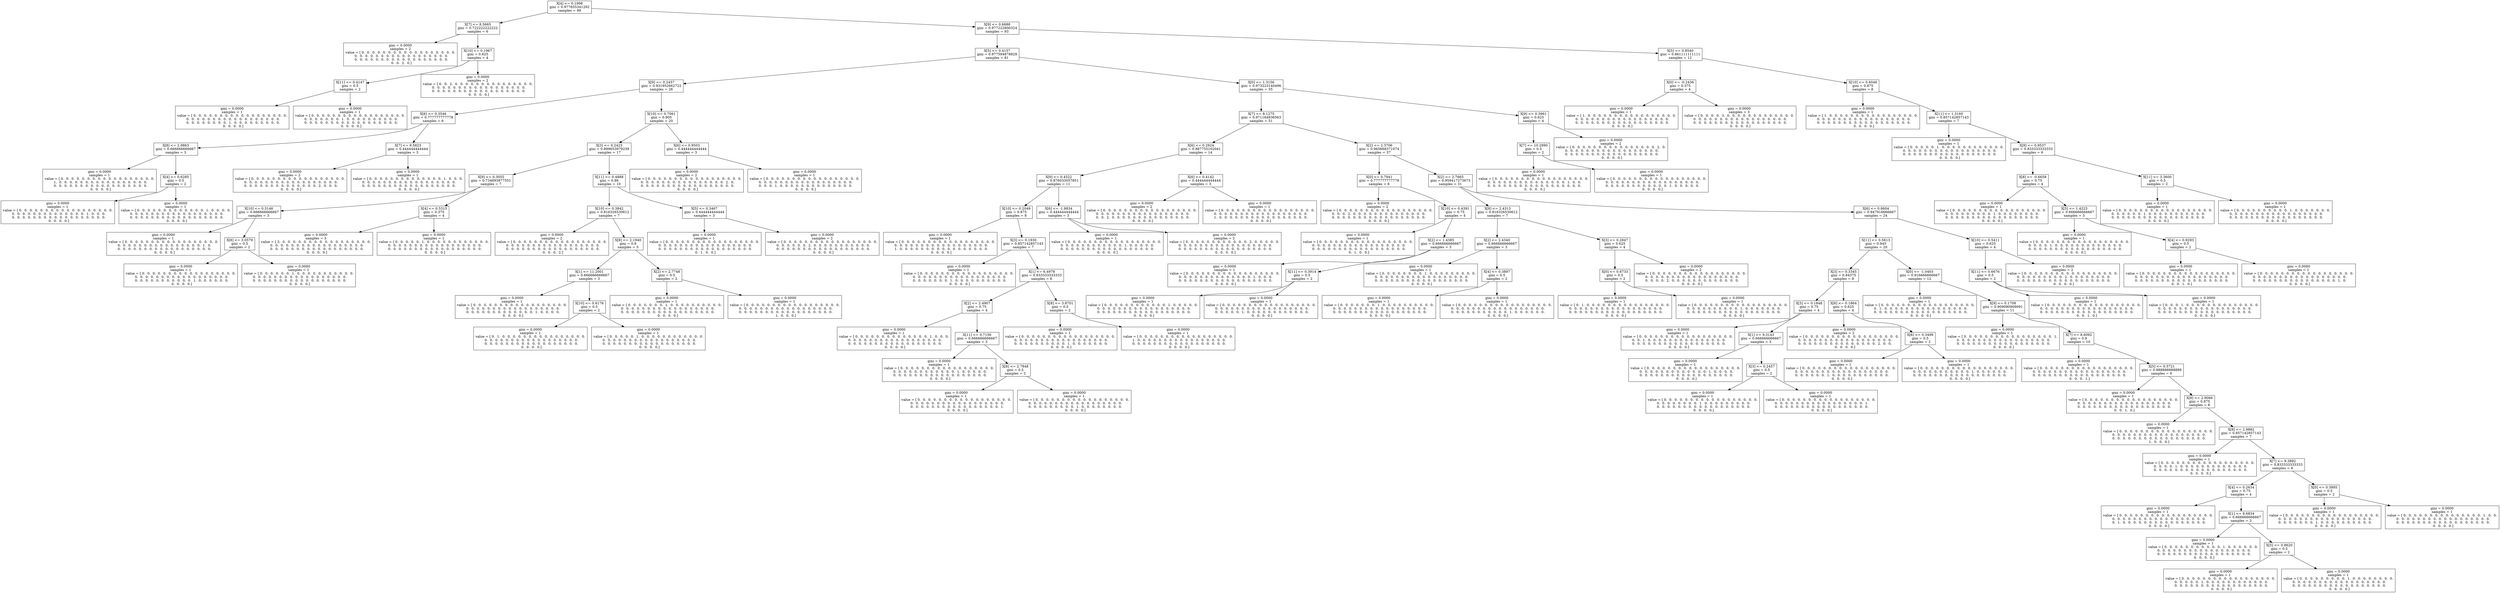 digraph Tree {
0 [label="X[4] <= 0.1998\ngini = 0.977655341292\nsamples = 99", shape="box"] ;
1 [label="X[7] <= 8.5665\ngini = 0.722222222222\nsamples = 6", shape="box"] ;
0 -> 1 ;
2 [label="gini = 0.0000\nsamples = 2\nvalue = [ 0.  0.  0.  0.  0.  0.  0.  0.  0.  0.  0.  0.  0.  0.  0.  0.  0.  0.
  0.  0.  0.  0.  0.  0.  0.  0.  0.  0.  0.  0.  0.  0.  0.  0.  0.  0.
  0.  0.  0.  0.  0.  0.  0.  0.  0.  0.  0.  0.  0.  0.  0.  0.  0.  0.
  0.  0.  2.  0.]", shape="box"] ;
1 -> 2 ;
3 [label="X[10] <= 0.1967\ngini = 0.625\nsamples = 4", shape="box"] ;
1 -> 3 ;
4 [label="X[11] <= 0.4147\ngini = 0.5\nsamples = 2", shape="box"] ;
3 -> 4 ;
5 [label="gini = 0.0000\nsamples = 1\nvalue = [ 0.  0.  0.  0.  0.  0.  0.  0.  0.  0.  0.  0.  0.  0.  0.  0.  0.  0.
  0.  0.  0.  0.  0.  0.  0.  0.  0.  0.  0.  0.  0.  0.  0.  0.  0.  0.
  0.  0.  0.  0.  0.  0.  0.  0.  1.  0.  0.  0.  0.  0.  0.  0.  0.  0.
  0.  0.  0.  0.]", shape="box"] ;
4 -> 5 ;
6 [label="gini = 0.0000\nsamples = 1\nvalue = [ 0.  0.  0.  0.  0.  0.  0.  0.  0.  0.  0.  0.  0.  0.  0.  0.  0.  0.
  0.  0.  0.  0.  0.  0.  0.  1.  0.  0.  0.  0.  0.  0.  0.  0.  0.  0.
  0.  0.  0.  0.  0.  0.  0.  0.  0.  0.  0.  0.  0.  0.  0.  0.  0.  0.
  0.  0.  0.  0.]", shape="box"] ;
4 -> 6 ;
7 [label="gini = 0.0000\nsamples = 2\nvalue = [ 0.  0.  2.  0.  0.  0.  0.  0.  0.  0.  0.  0.  0.  0.  0.  0.  0.  0.
  0.  0.  0.  0.  0.  0.  0.  0.  0.  0.  0.  0.  0.  0.  0.  0.  0.  0.
  0.  0.  0.  0.  0.  0.  0.  0.  0.  0.  0.  0.  0.  0.  0.  0.  0.  0.
  0.  0.  0.  0.]", shape="box"] ;
3 -> 7 ;
8 [label="X[9] <= 0.6688\ngini = 0.977222800324\nsamples = 93", shape="box"] ;
0 -> 8 ;
9 [label="X[5] <= 0.4157\ngini = 0.977594878829\nsamples = 81", shape="box"] ;
8 -> 9 ;
10 [label="X[9] <= 0.2457\ngini = 0.931952662722\nsamples = 26", shape="box"] ;
9 -> 10 ;
11 [label="X[6] <= 0.3546\ngini = 0.777777777778\nsamples = 6", shape="box"] ;
10 -> 11 ;
12 [label="X[8] <= 2.9863\ngini = 0.666666666667\nsamples = 3", shape="box"] ;
11 -> 12 ;
13 [label="gini = 0.0000\nsamples = 1\nvalue = [ 0.  0.  0.  0.  0.  0.  0.  0.  0.  0.  0.  0.  0.  0.  0.  0.  0.  0.
  1.  0.  0.  0.  0.  0.  0.  0.  0.  0.  0.  0.  0.  0.  0.  0.  0.  0.
  0.  0.  0.  0.  0.  0.  0.  0.  0.  0.  0.  0.  0.  0.  0.  0.  0.  0.
  0.  0.  0.  0.]", shape="box"] ;
12 -> 13 ;
14 [label="X[4] <= 0.6285\ngini = 0.5\nsamples = 2", shape="box"] ;
12 -> 14 ;
15 [label="gini = 0.0000\nsamples = 1\nvalue = [ 0.  0.  0.  0.  0.  0.  0.  0.  0.  0.  0.  0.  0.  0.  0.  0.  0.  0.
  0.  0.  0.  0.  0.  0.  0.  0.  0.  0.  0.  0.  0.  0.  1.  0.  0.  0.
  0.  0.  0.  0.  0.  0.  0.  0.  0.  0.  0.  0.  0.  0.  0.  0.  0.  0.
  0.  0.  0.  0.]", shape="box"] ;
14 -> 15 ;
16 [label="gini = 0.0000\nsamples = 1\nvalue = [ 0.  0.  0.  0.  0.  0.  0.  0.  0.  0.  0.  0.  0.  1.  0.  0.  0.  0.
  0.  0.  0.  0.  0.  0.  0.  0.  0.  0.  0.  0.  0.  0.  0.  0.  0.  0.
  0.  0.  0.  0.  0.  0.  0.  0.  0.  0.  0.  0.  0.  0.  0.  0.  0.  0.
  0.  0.  0.  0.]", shape="box"] ;
14 -> 16 ;
17 [label="X[7] <= 9.5823\ngini = 0.444444444444\nsamples = 3", shape="box"] ;
11 -> 17 ;
18 [label="gini = 0.0000\nsamples = 2\nvalue = [ 0.  0.  0.  0.  0.  0.  0.  0.  0.  0.  0.  0.  0.  0.  0.  0.  0.  0.
  0.  0.  0.  0.  0.  0.  0.  0.  0.  0.  0.  0.  0.  0.  0.  0.  0.  0.
  0.  0.  0.  0.  0.  0.  0.  0.  0.  0.  0.  0.  0.  0.  2.  0.  0.  0.
  0.  0.  0.  0.]", shape="box"] ;
17 -> 18 ;
19 [label="gini = 0.0000\nsamples = 1\nvalue = [ 0.  0.  0.  0.  0.  0.  0.  0.  0.  0.  0.  0.  0.  0.  1.  0.  0.  0.
  0.  0.  0.  0.  0.  0.  0.  0.  0.  0.  0.  0.  0.  0.  0.  0.  0.  0.
  0.  0.  0.  0.  0.  0.  0.  0.  0.  0.  0.  0.  0.  0.  0.  0.  0.  0.
  0.  0.  0.  0.]", shape="box"] ;
17 -> 19 ;
20 [label="X[10] <= 0.7061\ngini = 0.905\nsamples = 20", shape="box"] ;
10 -> 20 ;
21 [label="X[3] <= 0.2423\ngini = 0.899653979239\nsamples = 17", shape="box"] ;
20 -> 21 ;
22 [label="X[9] <= 0.3055\ngini = 0.734693877551\nsamples = 7", shape="box"] ;
21 -> 22 ;
23 [label="X[10] <= 0.3146\ngini = 0.666666666667\nsamples = 3", shape="box"] ;
22 -> 23 ;
24 [label="gini = 0.0000\nsamples = 1\nvalue = [ 0.  0.  0.  0.  0.  0.  0.  0.  0.  0.  0.  0.  0.  0.  0.  0.  0.  0.
  0.  0.  0.  0.  0.  0.  0.  0.  0.  0.  0.  0.  0.  0.  0.  0.  1.  0.
  0.  0.  0.  0.  0.  0.  0.  0.  0.  0.  0.  0.  0.  0.  0.  0.  0.  0.
  0.  0.  0.  0.]", shape="box"] ;
23 -> 24 ;
25 [label="X[8] <= 3.0579\ngini = 0.5\nsamples = 2", shape="box"] ;
23 -> 25 ;
26 [label="gini = 0.0000\nsamples = 1\nvalue = [ 0.  0.  0.  0.  0.  0.  0.  0.  0.  0.  0.  0.  0.  0.  0.  0.  0.  0.
  0.  0.  0.  0.  0.  0.  0.  0.  0.  0.  0.  0.  0.  0.  0.  0.  0.  0.
  0.  0.  0.  0.  0.  0.  0.  0.  0.  0.  0.  1.  0.  0.  0.  0.  0.  0.
  0.  0.  0.  0.]", shape="box"] ;
25 -> 26 ;
27 [label="gini = 0.0000\nsamples = 1\nvalue = [ 0.  0.  0.  0.  0.  0.  1.  0.  0.  0.  0.  0.  0.  0.  0.  0.  0.  0.
  0.  0.  0.  0.  0.  0.  0.  0.  0.  0.  0.  0.  0.  0.  0.  0.  0.  0.
  0.  0.  0.  0.  0.  0.  0.  0.  0.  0.  0.  0.  0.  0.  0.  0.  0.  0.
  0.  0.  0.  0.]", shape="box"] ;
25 -> 27 ;
28 [label="X[4] <= 0.5315\ngini = 0.375\nsamples = 4", shape="box"] ;
22 -> 28 ;
29 [label="gini = 0.0000\nsamples = 3\nvalue = [ 3.  0.  0.  0.  0.  0.  0.  0.  0.  0.  0.  0.  0.  0.  0.  0.  0.  0.
  0.  0.  0.  0.  0.  0.  0.  0.  0.  0.  0.  0.  0.  0.  0.  0.  0.  0.
  0.  0.  0.  0.  0.  0.  0.  0.  0.  0.  0.  0.  0.  0.  0.  0.  0.  0.
  0.  0.  0.  0.]", shape="box"] ;
28 -> 29 ;
30 [label="gini = 0.0000\nsamples = 1\nvalue = [ 0.  0.  0.  0.  0.  1.  0.  0.  0.  0.  0.  0.  0.  0.  0.  0.  0.  0.
  0.  0.  0.  0.  0.  0.  0.  0.  0.  0.  0.  0.  0.  0.  0.  0.  0.  0.
  0.  0.  0.  0.  0.  0.  0.  0.  0.  0.  0.  0.  0.  0.  0.  0.  0.  0.
  0.  0.  0.  0.]", shape="box"] ;
28 -> 30 ;
31 [label="X[11] <= 0.4888\ngini = 0.86\nsamples = 10", shape="box"] ;
21 -> 31 ;
32 [label="X[10] <= 0.3842\ngini = 0.816326530612\nsamples = 7", shape="box"] ;
31 -> 32 ;
33 [label="gini = 0.0000\nsamples = 2\nvalue = [ 0.  0.  0.  0.  0.  0.  0.  0.  0.  0.  0.  0.  0.  0.  0.  0.  0.  0.
  0.  0.  0.  0.  0.  0.  0.  0.  0.  0.  0.  0.  0.  0.  0.  0.  0.  0.
  0.  0.  0.  0.  0.  0.  0.  0.  0.  0.  0.  0.  0.  0.  0.  0.  0.  0.
  0.  0.  0.  2.]", shape="box"] ;
32 -> 33 ;
34 [label="X[8] <= 2.1940\ngini = 0.8\nsamples = 5", shape="box"] ;
32 -> 34 ;
35 [label="X[1] <= 11.2001\ngini = 0.666666666667\nsamples = 3", shape="box"] ;
34 -> 35 ;
36 [label="gini = 0.0000\nsamples = 1\nvalue = [ 0.  0.  0.  0.  0.  0.  0.  0.  0.  0.  0.  0.  0.  0.  0.  0.  0.  0.
  0.  0.  0.  0.  0.  0.  0.  0.  0.  0.  0.  0.  0.  0.  0.  0.  0.  0.
  0.  0.  0.  0.  0.  0.  0.  0.  0.  0.  0.  0.  0.  1.  0.  0.  0.  0.
  0.  0.  0.  0.]", shape="box"] ;
35 -> 36 ;
37 [label="X[10] <= 0.6176\ngini = 0.5\nsamples = 2", shape="box"] ;
35 -> 37 ;
38 [label="gini = 0.0000\nsamples = 1\nvalue = [ 0.  1.  0.  0.  0.  0.  0.  0.  0.  0.  0.  0.  0.  0.  0.  0.  0.  0.
  0.  0.  0.  0.  0.  0.  0.  0.  0.  0.  0.  0.  0.  0.  0.  0.  0.  0.
  0.  0.  0.  0.  0.  0.  0.  0.  0.  0.  0.  0.  0.  0.  0.  0.  0.  0.
  0.  0.  0.  0.]", shape="box"] ;
37 -> 38 ;
39 [label="gini = 0.0000\nsamples = 1\nvalue = [ 0.  0.  0.  0.  0.  1.  0.  0.  0.  0.  0.  0.  0.  0.  0.  0.  0.  0.
  0.  0.  0.  0.  0.  0.  0.  0.  0.  0.  0.  0.  0.  0.  0.  0.  0.  0.
  0.  0.  0.  0.  0.  0.  0.  0.  0.  0.  0.  0.  0.  0.  0.  0.  0.  0.
  0.  0.  0.  0.]", shape="box"] ;
37 -> 39 ;
40 [label="X[2] <= 2.7748\ngini = 0.5\nsamples = 2", shape="box"] ;
34 -> 40 ;
41 [label="gini = 0.0000\nsamples = 1\nvalue = [ 0.  0.  0.  0.  0.  0.  0.  1.  0.  0.  0.  0.  0.  0.  0.  0.  0.  0.
  0.  0.  0.  0.  0.  0.  0.  0.  0.  0.  0.  0.  0.  0.  0.  0.  0.  0.
  0.  0.  0.  0.  0.  0.  0.  0.  0.  0.  0.  0.  0.  0.  0.  0.  0.  0.
  0.  0.  0.  0.]", shape="box"] ;
40 -> 41 ;
42 [label="gini = 0.0000\nsamples = 1\nvalue = [ 0.  0.  0.  0.  0.  0.  0.  0.  0.  0.  0.  0.  0.  0.  0.  0.  0.  0.
  0.  0.  0.  0.  0.  0.  0.  0.  0.  0.  0.  0.  0.  0.  0.  0.  0.  0.
  0.  0.  0.  0.  0.  0.  0.  0.  0.  0.  0.  0.  0.  0.  0.  0.  0.  0.
  1.  0.  0.  0.]", shape="box"] ;
40 -> 42 ;
43 [label="X[5] <= 0.3467\ngini = 0.444444444444\nsamples = 3", shape="box"] ;
31 -> 43 ;
44 [label="gini = 0.0000\nsamples = 1\nvalue = [ 0.  0.  0.  0.  0.  0.  0.  0.  0.  0.  0.  0.  0.  0.  0.  0.  0.  0.
  0.  0.  0.  0.  0.  0.  0.  0.  0.  0.  0.  0.  0.  0.  0.  0.  0.  0.
  0.  0.  0.  0.  0.  0.  0.  0.  0.  0.  0.  0.  0.  0.  0.  0.  0.  0.
  0.  1.  0.  0.]", shape="box"] ;
43 -> 44 ;
45 [label="gini = 0.0000\nsamples = 2\nvalue = [ 0.  0.  0.  0.  0.  0.  0.  0.  0.  0.  0.  0.  0.  0.  0.  0.  0.  0.
  0.  0.  0.  0.  0.  0.  2.  0.  0.  0.  0.  0.  0.  0.  0.  0.  0.  0.
  0.  0.  0.  0.  0.  0.  0.  0.  0.  0.  0.  0.  0.  0.  0.  0.  0.  0.
  0.  0.  0.  0.]", shape="box"] ;
43 -> 45 ;
46 [label="X[6] <= 0.9503\ngini = 0.444444444444\nsamples = 3", shape="box"] ;
20 -> 46 ;
47 [label="gini = 0.0000\nsamples = 2\nvalue = [ 0.  0.  0.  0.  0.  0.  0.  0.  0.  0.  0.  0.  0.  0.  0.  0.  0.  0.
  0.  0.  0.  0.  0.  0.  0.  0.  0.  0.  0.  0.  0.  0.  0.  0.  2.  0.
  0.  0.  0.  0.  0.  0.  0.  0.  0.  0.  0.  0.  0.  0.  0.  0.  0.  0.
  0.  0.  0.  0.]", shape="box"] ;
46 -> 47 ;
48 [label="gini = 0.0000\nsamples = 1\nvalue = [ 0.  0.  0.  0.  0.  0.  0.  0.  0.  0.  0.  0.  0.  0.  0.  0.  0.  0.
  0.  0.  0.  0.  0.  0.  0.  0.  0.  0.  0.  0.  0.  0.  0.  0.  0.  0.
  0.  0.  0.  1.  0.  0.  0.  0.  0.  0.  0.  0.  0.  0.  0.  0.  0.  0.
  0.  0.  0.  0.]", shape="box"] ;
46 -> 48 ;
49 [label="X[0] <= 1.3156\ngini = 0.973223140496\nsamples = 55", shape="box"] ;
9 -> 49 ;
50 [label="X[7] <= 8.1275\ngini = 0.971164936563\nsamples = 51", shape="box"] ;
49 -> 50 ;
51 [label="X[6] <= 0.2924\ngini = 0.887755102041\nsamples = 14", shape="box"] ;
50 -> 51 ;
52 [label="X[9] <= 0.4522\ngini = 0.876033057851\nsamples = 11", shape="box"] ;
51 -> 52 ;
53 [label="X[10] <= 0.2049\ngini = 0.875\nsamples = 8", shape="box"] ;
52 -> 53 ;
54 [label="gini = 0.0000\nsamples = 1\nvalue = [ 0.  0.  0.  0.  0.  0.  0.  0.  0.  0.  0.  0.  0.  0.  0.  0.  0.  0.
  0.  0.  0.  0.  0.  0.  0.  0.  0.  0.  0.  0.  0.  0.  0.  0.  0.  0.
  1.  0.  0.  0.  0.  0.  0.  0.  0.  0.  0.  0.  0.  0.  0.  0.  0.  0.
  0.  0.  0.  0.]", shape="box"] ;
53 -> 54 ;
55 [label="X[3] <= 0.1930\ngini = 0.857142857143\nsamples = 7", shape="box"] ;
53 -> 55 ;
56 [label="gini = 0.0000\nsamples = 1\nvalue = [ 0.  0.  0.  0.  0.  0.  0.  0.  0.  0.  0.  0.  0.  0.  0.  0.  0.  0.
  0.  0.  0.  0.  0.  0.  0.  0.  0.  0.  0.  0.  0.  0.  0.  0.  0.  0.
  0.  0.  0.  0.  0.  0.  0.  1.  0.  0.  0.  0.  0.  0.  0.  0.  0.  0.
  0.  0.  0.  0.]", shape="box"] ;
55 -> 56 ;
57 [label="X[1] <= 6.4978\ngini = 0.833333333333\nsamples = 6", shape="box"] ;
55 -> 57 ;
58 [label="X[2] <= 2.4907\ngini = 0.75\nsamples = 4", shape="box"] ;
57 -> 58 ;
59 [label="gini = 0.0000\nsamples = 1\nvalue = [ 0.  0.  0.  0.  0.  0.  0.  0.  0.  0.  0.  0.  0.  0.  1.  0.  0.  0.
  0.  0.  0.  0.  0.  0.  0.  0.  0.  0.  0.  0.  0.  0.  0.  0.  0.  0.
  0.  0.  0.  0.  0.  0.  0.  0.  0.  0.  0.  0.  0.  0.  0.  0.  0.  0.
  0.  0.  0.  0.]", shape="box"] ;
58 -> 59 ;
60 [label="X[11] <= 0.7156\ngini = 0.666666666667\nsamples = 3", shape="box"] ;
58 -> 60 ;
61 [label="gini = 0.0000\nsamples = 1\nvalue = [ 0.  0.  0.  0.  0.  0.  0.  0.  0.  0.  0.  0.  0.  0.  0.  0.  0.  0.
  0.  0.  0.  0.  0.  0.  0.  0.  0.  0.  0.  0.  1.  0.  0.  0.  0.  0.
  0.  0.  0.  0.  0.  0.  0.  0.  0.  0.  0.  0.  0.  0.  0.  0.  0.  0.
  0.  0.  0.  0.]", shape="box"] ;
60 -> 61 ;
62 [label="X[8] <= 2.7848\ngini = 0.5\nsamples = 2", shape="box"] ;
60 -> 62 ;
63 [label="gini = 0.0000\nsamples = 1\nvalue = [ 0.  0.  0.  0.  0.  0.  0.  0.  0.  0.  0.  0.  0.  0.  0.  0.  0.  0.
  0.  0.  0.  0.  0.  0.  0.  0.  0.  0.  0.  0.  0.  0.  0.  0.  0.  0.
  0.  0.  0.  0.  0.  0.  0.  0.  0.  0.  0.  0.  0.  0.  0.  0.  0.  1.
  0.  0.  0.  0.]", shape="box"] ;
62 -> 63 ;
64 [label="gini = 0.0000\nsamples = 1\nvalue = [ 0.  0.  0.  0.  0.  0.  0.  0.  0.  0.  0.  0.  0.  0.  0.  0.  0.  0.
  0.  0.  0.  0.  0.  0.  0.  0.  0.  0.  0.  0.  0.  0.  0.  0.  0.  0.
  0.  0.  0.  0.  0.  0.  0.  0.  0.  1.  0.  0.  0.  0.  0.  0.  0.  0.
  0.  0.  0.  0.]", shape="box"] ;
62 -> 64 ;
65 [label="X[8] <= 3.8701\ngini = 0.5\nsamples = 2", shape="box"] ;
57 -> 65 ;
66 [label="gini = 0.0000\nsamples = 1\nvalue = [ 0.  0.  0.  0.  0.  0.  0.  0.  0.  0.  0.  0.  0.  0.  0.  0.  0.  0.
  0.  0.  0.  0.  0.  0.  0.  0.  0.  0.  0.  0.  0.  0.  0.  0.  0.  0.
  0.  0.  0.  0.  0.  0.  0.  0.  0.  0.  1.  0.  0.  0.  0.  0.  0.  0.
  0.  0.  0.  0.]", shape="box"] ;
65 -> 66 ;
67 [label="gini = 0.0000\nsamples = 1\nvalue = [ 0.  0.  0.  0.  0.  0.  0.  0.  0.  0.  0.  0.  0.  0.  0.  0.  0.  0.
  1.  0.  0.  0.  0.  0.  0.  0.  0.  0.  0.  0.  0.  0.  0.  0.  0.  0.
  0.  0.  0.  0.  0.  0.  0.  0.  0.  0.  0.  0.  0.  0.  0.  0.  0.  0.
  0.  0.  0.  0.]", shape="box"] ;
65 -> 67 ;
68 [label="X[6] <= -1.8834\ngini = 0.444444444444\nsamples = 3", shape="box"] ;
52 -> 68 ;
69 [label="gini = 0.0000\nsamples = 1\nvalue = [ 0.  0.  0.  0.  0.  0.  0.  0.  0.  0.  0.  0.  0.  0.  0.  0.  0.  0.
  0.  0.  0.  0.  0.  0.  0.  0.  0.  0.  0.  0.  1.  0.  0.  0.  0.  0.
  0.  0.  0.  0.  0.  0.  0.  0.  0.  0.  0.  0.  0.  0.  0.  0.  0.  0.
  0.  0.  0.  0.]", shape="box"] ;
68 -> 69 ;
70 [label="gini = 0.0000\nsamples = 2\nvalue = [ 0.  0.  0.  0.  0.  0.  0.  0.  0.  0.  0.  0.  2.  0.  0.  0.  0.  0.
  0.  0.  0.  0.  0.  0.  0.  0.  0.  0.  0.  0.  0.  0.  0.  0.  0.  0.
  0.  0.  0.  0.  0.  0.  0.  0.  0.  0.  0.  0.  0.  0.  0.  0.  0.  0.
  0.  0.  0.  0.]", shape="box"] ;
68 -> 70 ;
71 [label="X[6] <= 0.4142\ngini = 0.444444444444\nsamples = 3", shape="box"] ;
51 -> 71 ;
72 [label="gini = 0.0000\nsamples = 2\nvalue = [ 0.  0.  0.  0.  0.  0.  0.  0.  0.  0.  0.  0.  0.  0.  0.  0.  0.  0.
  0.  0.  0.  0.  0.  0.  0.  0.  0.  0.  0.  0.  0.  0.  0.  0.  0.  0.
  0.  0.  2.  0.  0.  0.  0.  0.  0.  0.  0.  0.  0.  0.  0.  0.  0.  0.
  0.  0.  0.  0.]", shape="box"] ;
71 -> 72 ;
73 [label="gini = 0.0000\nsamples = 1\nvalue = [ 0.  0.  0.  0.  0.  0.  0.  0.  0.  0.  0.  0.  0.  0.  0.  0.  0.  0.
  0.  0.  0.  0.  0.  0.  0.  0.  0.  0.  0.  0.  0.  0.  0.  0.  0.  0.
  1.  0.  0.  0.  0.  0.  0.  0.  0.  0.  0.  0.  0.  0.  0.  0.  0.  0.
  0.  0.  0.  0.]", shape="box"] ;
71 -> 73 ;
74 [label="X[2] <= 2.3706\ngini = 0.965668371074\nsamples = 37", shape="box"] ;
50 -> 74 ;
75 [label="X[0] <= 0.7941\ngini = 0.777777777778\nsamples = 6", shape="box"] ;
74 -> 75 ;
76 [label="gini = 0.0000\nsamples = 2\nvalue = [ 0.  0.  0.  0.  0.  0.  0.  0.  0.  0.  0.  0.  0.  0.  0.  0.  0.  0.
  0.  0.  0.  2.  0.  0.  0.  0.  0.  0.  0.  0.  0.  0.  0.  0.  0.  0.
  0.  0.  0.  0.  0.  0.  0.  0.  0.  0.  0.  0.  0.  0.  0.  0.  0.  0.
  0.  0.  0.  0.]", shape="box"] ;
75 -> 76 ;
77 [label="X[10] <= 0.4391\ngini = 0.75\nsamples = 4", shape="box"] ;
75 -> 77 ;
78 [label="gini = 0.0000\nsamples = 1\nvalue = [ 0.  0.  0.  0.  0.  0.  0.  0.  0.  0.  0.  0.  0.  0.  0.  0.  0.  0.
  0.  0.  0.  0.  0.  0.  0.  0.  0.  0.  0.  0.  0.  0.  0.  0.  0.  0.
  0.  0.  0.  0.  0.  0.  0.  0.  0.  0.  0.  0.  0.  0.  0.  0.  0.  0.
  0.  1.  0.  0.]", shape="box"] ;
77 -> 78 ;
79 [label="X[2] <= 1.4385\ngini = 0.666666666667\nsamples = 3", shape="box"] ;
77 -> 79 ;
80 [label="gini = 0.0000\nsamples = 1\nvalue = [ 0.  0.  0.  0.  0.  0.  0.  0.  0.  0.  0.  0.  0.  0.  0.  0.  0.  0.
  0.  0.  0.  0.  0.  0.  0.  0.  0.  0.  0.  0.  0.  0.  1.  0.  0.  0.
  0.  0.  0.  0.  0.  0.  0.  0.  0.  0.  0.  0.  0.  0.  0.  0.  0.  0.
  0.  0.  0.  0.]", shape="box"] ;
79 -> 80 ;
81 [label="X[11] <= 0.3914\ngini = 0.5\nsamples = 2", shape="box"] ;
79 -> 81 ;
82 [label="gini = 0.0000\nsamples = 1\nvalue = [ 0.  0.  0.  0.  0.  0.  0.  0.  0.  0.  0.  0.  1.  0.  0.  0.  0.  0.
  0.  0.  0.  0.  0.  0.  0.  0.  0.  0.  0.  0.  0.  0.  0.  0.  0.  0.
  0.  0.  0.  0.  0.  0.  0.  0.  0.  0.  0.  0.  0.  0.  0.  0.  0.  0.
  0.  0.  0.  0.]", shape="box"] ;
81 -> 82 ;
83 [label="gini = 0.0000\nsamples = 1\nvalue = [ 0.  0.  0.  0.  0.  0.  0.  0.  0.  0.  0.  0.  0.  0.  0.  0.  0.  0.
  0.  0.  0.  0.  0.  0.  0.  0.  0.  0.  0.  0.  0.  0.  0.  0.  0.  0.
  0.  0.  0.  0.  0.  1.  0.  0.  0.  0.  0.  0.  0.  0.  0.  0.  0.  0.
  0.  0.  0.  0.]", shape="box"] ;
81 -> 83 ;
84 [label="X[2] <= 2.7665\ngini = 0.959417273673\nsamples = 31", shape="box"] ;
74 -> 84 ;
85 [label="X[8] <= 2.4313\ngini = 0.816326530612\nsamples = 7", shape="box"] ;
84 -> 85 ;
86 [label="X[2] <= 2.4340\ngini = 0.666666666667\nsamples = 3", shape="box"] ;
85 -> 86 ;
87 [label="gini = 0.0000\nsamples = 1\nvalue = [ 0.  0.  0.  0.  0.  0.  0.  0.  1.  0.  0.  0.  0.  0.  0.  0.  0.  0.
  0.  0.  0.  0.  0.  0.  0.  0.  0.  0.  0.  0.  0.  0.  0.  0.  0.  0.
  0.  0.  0.  0.  0.  0.  0.  0.  0.  0.  0.  0.  0.  0.  0.  0.  0.  0.
  0.  0.  0.  0.]", shape="box"] ;
86 -> 87 ;
88 [label="X[4] <= 0.3897\ngini = 0.5\nsamples = 2", shape="box"] ;
86 -> 88 ;
89 [label="gini = 0.0000\nsamples = 1\nvalue = [ 0.  0.  0.  0.  0.  0.  0.  1.  0.  0.  0.  0.  0.  0.  0.  0.  0.  0.
  0.  0.  0.  0.  0.  0.  0.  0.  0.  0.  0.  0.  0.  0.  0.  0.  0.  0.
  0.  0.  0.  0.  0.  0.  0.  0.  0.  0.  0.  0.  0.  0.  0.  0.  0.  0.
  0.  0.  0.  0.]", shape="box"] ;
88 -> 89 ;
90 [label="gini = 0.0000\nsamples = 1\nvalue = [ 0.  0.  0.  0.  0.  0.  0.  0.  0.  0.  0.  0.  0.  0.  0.  0.  0.  0.
  0.  0.  0.  0.  0.  0.  0.  0.  0.  0.  0.  0.  0.  0.  0.  0.  0.  0.
  0.  0.  0.  0.  0.  0.  0.  0.  0.  0.  0.  1.  0.  0.  0.  0.  0.  0.
  0.  0.  0.  0.]", shape="box"] ;
88 -> 90 ;
91 [label="X[3] <= 0.2847\ngini = 0.625\nsamples = 4", shape="box"] ;
85 -> 91 ;
92 [label="X[0] <= 0.6733\ngini = 0.5\nsamples = 2", shape="box"] ;
91 -> 92 ;
93 [label="gini = 0.0000\nsamples = 1\nvalue = [ 0.  1.  0.  0.  0.  0.  0.  0.  0.  0.  0.  0.  0.  0.  0.  0.  0.  0.
  0.  0.  0.  0.  0.  0.  0.  0.  0.  0.  0.  0.  0.  0.  0.  0.  0.  0.
  0.  0.  0.  0.  0.  0.  0.  0.  0.  0.  0.  0.  0.  0.  0.  0.  0.  0.
  0.  0.  0.  0.]", shape="box"] ;
92 -> 93 ;
94 [label="gini = 0.0000\nsamples = 1\nvalue = [ 0.  0.  0.  0.  0.  0.  0.  0.  0.  0.  0.  0.  0.  0.  0.  0.  0.  0.
  0.  0.  0.  0.  0.  0.  0.  0.  0.  0.  1.  0.  0.  0.  0.  0.  0.  0.
  0.  0.  0.  0.  0.  0.  0.  0.  0.  0.  0.  0.  0.  0.  0.  0.  0.  0.
  0.  0.  0.  0.]", shape="box"] ;
92 -> 94 ;
95 [label="gini = 0.0000\nsamples = 2\nvalue = [ 0.  0.  0.  0.  0.  0.  0.  0.  0.  0.  0.  0.  0.  0.  0.  0.  0.  0.
  0.  0.  0.  0.  0.  0.  0.  0.  0.  0.  0.  0.  0.  0.  0.  0.  0.  0.
  0.  0.  0.  0.  2.  0.  0.  0.  0.  0.  0.  0.  0.  0.  0.  0.  0.  0.
  0.  0.  0.  0.]", shape="box"] ;
91 -> 95 ;
96 [label="X[6] <= 0.8604\ngini = 0.947916666667\nsamples = 24", shape="box"] ;
84 -> 96 ;
97 [label="X[11] <= 0.5613\ngini = 0.945\nsamples = 20", shape="box"] ;
96 -> 97 ;
98 [label="X[3] <= 0.3345\ngini = 0.84375\nsamples = 8", shape="box"] ;
97 -> 98 ;
99 [label="X[3] <= 0.1848\ngini = 0.75\nsamples = 4", shape="box"] ;
98 -> 99 ;
100 [label="gini = 0.0000\nsamples = 1\nvalue = [ 0.  0.  0.  0.  0.  0.  0.  0.  0.  0.  0.  0.  0.  0.  0.  0.  0.  0.
  0.  0.  1.  0.  0.  0.  0.  0.  0.  0.  0.  0.  0.  0.  0.  0.  0.  0.
  0.  0.  0.  0.  0.  0.  0.  0.  0.  0.  0.  0.  0.  0.  0.  0.  0.  0.
  0.  0.  0.  0.]", shape="box"] ;
99 -> 100 ;
101 [label="X[1] <= 9.3143\ngini = 0.666666666667\nsamples = 3", shape="box"] ;
99 -> 101 ;
102 [label="gini = 0.0000\nsamples = 1\nvalue = [ 0.  0.  0.  0.  0.  0.  0.  0.  0.  0.  0.  0.  0.  0.  0.  0.  0.  0.
  0.  0.  0.  0.  0.  0.  0.  0.  0.  0.  0.  0.  0.  1.  0.  0.  0.  0.
  0.  0.  0.  0.  0.  0.  0.  0.  0.  0.  0.  0.  0.  0.  0.  0.  0.  0.
  0.  0.  0.  0.]", shape="box"] ;
101 -> 102 ;
103 [label="X[3] <= 0.2457\ngini = 0.5\nsamples = 2", shape="box"] ;
101 -> 103 ;
104 [label="gini = 0.0000\nsamples = 1\nvalue = [ 0.  0.  0.  0.  0.  0.  0.  0.  0.  0.  0.  0.  0.  0.  0.  0.  0.  0.
  0.  0.  0.  0.  0.  0.  0.  0.  1.  0.  0.  0.  0.  0.  0.  0.  0.  0.
  0.  0.  0.  0.  0.  0.  0.  0.  0.  0.  0.  0.  0.  0.  0.  0.  0.  0.
  0.  0.  0.  0.]", shape="box"] ;
103 -> 104 ;
105 [label="gini = 0.0000\nsamples = 1\nvalue = [ 0.  0.  0.  0.  0.  0.  0.  0.  0.  0.  0.  0.  0.  0.  0.  0.  0.  0.
  0.  0.  0.  0.  0.  0.  0.  0.  0.  0.  0.  0.  0.  0.  0.  0.  0.  1.
  0.  0.  0.  0.  0.  0.  0.  0.  0.  0.  0.  0.  0.  0.  0.  0.  0.  0.
  0.  0.  0.  0.]", shape="box"] ;
103 -> 105 ;
106 [label="X[6] <= 0.1864\ngini = 0.625\nsamples = 4", shape="box"] ;
98 -> 106 ;
107 [label="gini = 0.0000\nsamples = 2\nvalue = [ 0.  0.  0.  0.  0.  0.  0.  0.  0.  0.  0.  0.  0.  0.  0.  0.  0.  0.
  0.  0.  0.  0.  0.  0.  0.  0.  0.  0.  0.  0.  0.  0.  0.  0.  0.  0.
  0.  0.  0.  0.  0.  0.  0.  0.  0.  0.  0.  0.  0.  0.  0.  2.  0.  0.
  0.  0.  0.  0.]", shape="box"] ;
106 -> 107 ;
108 [label="X[6] <= 0.3499\ngini = 0.5\nsamples = 2", shape="box"] ;
106 -> 108 ;
109 [label="gini = 0.0000\nsamples = 1\nvalue = [ 0.  0.  0.  0.  0.  0.  0.  0.  0.  0.  0.  0.  0.  0.  0.  0.  0.  0.
  0.  0.  0.  0.  0.  0.  0.  0.  0.  0.  0.  0.  0.  0.  0.  0.  0.  0.
  0.  0.  0.  0.  0.  0.  1.  0.  0.  0.  0.  0.  0.  0.  0.  0.  0.  0.
  0.  0.  0.  0.]", shape="box"] ;
108 -> 109 ;
110 [label="gini = 0.0000\nsamples = 1\nvalue = [ 0.  0.  0.  0.  0.  0.  0.  0.  0.  0.  0.  0.  0.  0.  0.  0.  0.  0.
  0.  0.  0.  0.  0.  0.  0.  0.  0.  0.  0.  1.  0.  0.  0.  0.  0.  0.
  0.  0.  0.  0.  0.  0.  0.  0.  0.  0.  0.  0.  0.  0.  0.  0.  0.  0.
  0.  0.  0.  0.]", shape="box"] ;
108 -> 110 ;
111 [label="X[0] <= -1.0403\ngini = 0.916666666667\nsamples = 12", shape="box"] ;
97 -> 111 ;
112 [label="gini = 0.0000\nsamples = 1\nvalue = [ 0.  0.  0.  0.  0.  0.  0.  0.  0.  0.  0.  0.  0.  0.  0.  0.  0.  0.
  0.  1.  0.  0.  0.  0.  0.  0.  0.  0.  0.  0.  0.  0.  0.  0.  0.  0.
  0.  0.  0.  0.  0.  0.  0.  0.  0.  0.  0.  0.  0.  0.  0.  0.  0.  0.
  0.  0.  0.  0.]", shape="box"] ;
111 -> 112 ;
113 [label="X[9] <= 0.1708\ngini = 0.909090909091\nsamples = 11", shape="box"] ;
111 -> 113 ;
114 [label="gini = 0.0000\nsamples = 1\nvalue = [ 0.  0.  0.  0.  0.  0.  0.  0.  0.  0.  0.  0.  0.  0.  0.  0.  0.  1.
  0.  0.  0.  0.  0.  0.  0.  0.  0.  0.  0.  0.  0.  0.  0.  0.  0.  0.
  0.  0.  0.  0.  0.  0.  0.  0.  0.  0.  0.  0.  0.  0.  0.  0.  0.  0.
  0.  0.  0.  0.]", shape="box"] ;
113 -> 114 ;
115 [label="X[7] <= 8.6092\ngini = 0.9\nsamples = 10", shape="box"] ;
113 -> 115 ;
116 [label="gini = 0.0000\nsamples = 1\nvalue = [ 0.  0.  0.  0.  0.  0.  0.  0.  0.  0.  0.  0.  0.  0.  0.  0.  0.  0.
  0.  0.  0.  0.  0.  0.  0.  0.  0.  0.  0.  0.  0.  0.  0.  0.  0.  0.
  0.  0.  0.  0.  0.  0.  0.  0.  0.  0.  0.  0.  0.  0.  0.  0.  0.  0.
  0.  0.  0.  1.]", shape="box"] ;
115 -> 116 ;
117 [label="X[5] <= 0.5721\ngini = 0.888888888889\nsamples = 9", shape="box"] ;
115 -> 117 ;
118 [label="gini = 0.0000\nsamples = 1\nvalue = [ 0.  0.  0.  0.  0.  0.  0.  0.  0.  0.  0.  0.  0.  0.  0.  0.  0.  0.
  0.  0.  0.  0.  0.  0.  0.  0.  0.  0.  0.  0.  0.  0.  0.  0.  0.  0.
  0.  0.  0.  0.  0.  0.  0.  0.  0.  0.  0.  0.  0.  0.  0.  0.  0.  0.
  0.  0.  1.  0.]", shape="box"] ;
117 -> 118 ;
119 [label="X[8] <= 2.9066\ngini = 0.875\nsamples = 8", shape="box"] ;
117 -> 119 ;
120 [label="gini = 0.0000\nsamples = 1\nvalue = [ 0.  0.  0.  0.  0.  0.  0.  0.  0.  0.  0.  0.  0.  0.  0.  0.  0.  0.
  0.  0.  0.  0.  0.  0.  0.  0.  0.  0.  0.  0.  0.  0.  0.  0.  0.  0.
  0.  0.  0.  0.  0.  0.  0.  0.  0.  0.  0.  0.  0.  0.  0.  0.  0.  0.
  1.  0.  0.  0.]", shape="box"] ;
119 -> 120 ;
121 [label="X[8] <= 2.9882\ngini = 0.857142857143\nsamples = 7", shape="box"] ;
119 -> 121 ;
122 [label="gini = 0.0000\nsamples = 1\nvalue = [ 0.  0.  0.  0.  0.  0.  0.  0.  0.  0.  0.  0.  0.  0.  0.  0.  0.  0.
  0.  0.  0.  0.  1.  0.  0.  0.  0.  0.  0.  0.  0.  0.  0.  0.  0.  0.
  0.  0.  0.  0.  0.  0.  0.  0.  0.  0.  0.  0.  0.  0.  0.  0.  0.  0.
  0.  0.  0.  0.]", shape="box"] ;
121 -> 122 ;
123 [label="X[7] <= 9.3892\ngini = 0.833333333333\nsamples = 6", shape="box"] ;
121 -> 123 ;
124 [label="X[4] <= 0.2634\ngini = 0.75\nsamples = 4", shape="box"] ;
123 -> 124 ;
125 [label="gini = 0.0000\nsamples = 1\nvalue = [ 0.  0.  0.  0.  0.  0.  0.  0.  0.  0.  0.  0.  0.  0.  0.  0.  0.  0.
  0.  0.  0.  0.  0.  0.  0.  0.  0.  0.  0.  0.  0.  0.  0.  0.  0.  0.
  0.  1.  0.  0.  0.  0.  0.  0.  0.  0.  0.  0.  0.  0.  0.  0.  0.  0.
  0.  0.  0.  0.]", shape="box"] ;
124 -> 125 ;
126 [label="X[1] <= 8.6834\ngini = 0.666666666667\nsamples = 3", shape="box"] ;
124 -> 126 ;
127 [label="gini = 0.0000\nsamples = 1\nvalue = [ 0.  0.  0.  0.  0.  0.  0.  0.  0.  0.  0.  1.  0.  0.  0.  0.  0.  0.
  0.  0.  0.  0.  0.  0.  0.  0.  0.  0.  0.  0.  0.  0.  0.  0.  0.  0.
  0.  0.  0.  0.  0.  0.  0.  0.  0.  0.  0.  0.  0.  0.  0.  0.  0.  0.
  0.  0.  0.  0.]", shape="box"] ;
126 -> 127 ;
128 [label="X[5] <= 0.8620\ngini = 0.5\nsamples = 2", shape="box"] ;
126 -> 128 ;
129 [label="gini = 0.0000\nsamples = 1\nvalue = [ 0.  0.  0.  0.  0.  0.  0.  0.  0.  0.  0.  0.  0.  0.  0.  0.  0.  0.
  0.  0.  0.  0.  0.  1.  0.  0.  0.  0.  0.  0.  0.  0.  0.  0.  0.  0.
  0.  0.  0.  0.  0.  0.  0.  0.  0.  0.  0.  0.  0.  0.  0.  0.  0.  0.
  0.  0.  0.  0.]", shape="box"] ;
128 -> 129 ;
130 [label="gini = 0.0000\nsamples = 1\nvalue = [ 0.  0.  0.  0.  0.  0.  0.  0.  0.  1.  0.  0.  0.  0.  0.  0.  0.  0.
  0.  0.  0.  0.  0.  0.  0.  0.  0.  0.  0.  0.  0.  0.  0.  0.  0.  0.
  0.  0.  0.  0.  0.  0.  0.  0.  0.  0.  0.  0.  0.  0.  0.  0.  0.  0.
  0.  0.  0.  0.]", shape="box"] ;
128 -> 130 ;
131 [label="X[0] <= 0.3895\ngini = 0.5\nsamples = 2", shape="box"] ;
123 -> 131 ;
132 [label="gini = 0.0000\nsamples = 1\nvalue = [ 0.  0.  0.  0.  0.  0.  0.  0.  0.  0.  0.  0.  0.  0.  0.  0.  0.  0.
  0.  0.  0.  0.  0.  0.  0.  0.  0.  0.  0.  0.  0.  0.  0.  0.  0.  0.
  0.  0.  0.  0.  0.  0.  0.  1.  0.  0.  0.  0.  0.  0.  0.  0.  0.  0.
  0.  0.  0.  0.]", shape="box"] ;
131 -> 132 ;
133 [label="gini = 0.0000\nsamples = 1\nvalue = [ 0.  0.  0.  0.  0.  0.  0.  0.  0.  0.  0.  0.  0.  0.  0.  1.  0.  0.
  0.  0.  0.  0.  0.  0.  0.  0.  0.  0.  0.  0.  0.  0.  0.  0.  0.  0.
  0.  0.  0.  0.  0.  0.  0.  0.  0.  0.  0.  0.  0.  0.  0.  0.  0.  0.
  0.  0.  0.  0.]", shape="box"] ;
131 -> 133 ;
134 [label="X[10] <= 0.5411\ngini = 0.625\nsamples = 4", shape="box"] ;
96 -> 134 ;
135 [label="X[11] <= 0.6676\ngini = 0.5\nsamples = 2", shape="box"] ;
134 -> 135 ;
136 [label="gini = 0.0000\nsamples = 1\nvalue = [ 0.  0.  0.  0.  0.  0.  0.  0.  0.  0.  0.  0.  0.  0.  0.  0.  0.  0.
  0.  0.  0.  0.  0.  0.  0.  0.  0.  0.  0.  0.  0.  0.  0.  0.  0.  0.
  0.  0.  0.  0.  0.  0.  0.  0.  0.  0.  0.  0.  0.  0.  0.  0.  0.  0.
  0.  0.  1.  0.]", shape="box"] ;
135 -> 136 ;
137 [label="gini = 0.0000\nsamples = 1\nvalue = [ 0.  0.  0.  1.  0.  0.  0.  0.  0.  0.  0.  0.  0.  0.  0.  0.  0.  0.
  0.  0.  0.  0.  0.  0.  0.  0.  0.  0.  0.  0.  0.  0.  0.  0.  0.  0.
  0.  0.  0.  0.  0.  0.  0.  0.  0.  0.  0.  0.  0.  0.  0.  0.  0.  0.
  0.  0.  0.  0.]", shape="box"] ;
135 -> 137 ;
138 [label="gini = 0.0000\nsamples = 2\nvalue = [ 0.  0.  0.  0.  0.  0.  0.  0.  0.  0.  0.  0.  0.  0.  0.  0.  0.  0.
  0.  0.  0.  0.  0.  0.  0.  0.  0.  2.  0.  0.  0.  0.  0.  0.  0.  0.
  0.  0.  0.  0.  0.  0.  0.  0.  0.  0.  0.  0.  0.  0.  0.  0.  0.  0.
  0.  0.  0.  0.]", shape="box"] ;
134 -> 138 ;
139 [label="X[9] <= 0.3961\ngini = 0.625\nsamples = 4", shape="box"] ;
49 -> 139 ;
140 [label="X[7] <= 10.2990\ngini = 0.5\nsamples = 2", shape="box"] ;
139 -> 140 ;
141 [label="gini = 0.0000\nsamples = 1\nvalue = [ 0.  0.  0.  0.  0.  0.  0.  0.  0.  0.  0.  0.  0.  0.  0.  0.  0.  0.
  0.  0.  0.  0.  0.  0.  0.  0.  0.  0.  0.  0.  0.  0.  0.  1.  0.  0.
  0.  0.  0.  0.  0.  0.  0.  0.  0.  0.  0.  0.  0.  0.  0.  0.  0.  0.
  0.  0.  0.  0.]", shape="box"] ;
140 -> 141 ;
142 [label="gini = 0.0000\nsamples = 1\nvalue = [ 0.  0.  0.  0.  0.  0.  0.  0.  0.  0.  0.  0.  0.  0.  0.  0.  0.  0.
  0.  0.  0.  0.  0.  0.  0.  0.  0.  0.  0.  0.  0.  0.  0.  0.  0.  0.
  0.  0.  0.  0.  0.  0.  0.  0.  0.  0.  0.  0.  1.  0.  0.  0.  0.  0.
  0.  0.  0.  0.]", shape="box"] ;
140 -> 142 ;
143 [label="gini = 0.0000\nsamples = 2\nvalue = [ 0.  0.  0.  0.  0.  0.  0.  0.  0.  0.  0.  0.  0.  0.  0.  0.  2.  0.
  0.  0.  0.  0.  0.  0.  0.  0.  0.  0.  0.  0.  0.  0.  0.  0.  0.  0.
  0.  0.  0.  0.  0.  0.  0.  0.  0.  0.  0.  0.  0.  0.  0.  0.  0.  0.
  0.  0.  0.  0.]", shape="box"] ;
139 -> 143 ;
144 [label="X[5] <= 0.8540\ngini = 0.861111111111\nsamples = 12", shape="box"] ;
8 -> 144 ;
145 [label="X[0] <= -0.2436\ngini = 0.375\nsamples = 4", shape="box"] ;
144 -> 145 ;
146 [label="gini = 0.0000\nsamples = 1\nvalue = [ 1.  0.  0.  0.  0.  0.  0.  0.  0.  0.  0.  0.  0.  0.  0.  0.  0.  0.
  0.  0.  0.  0.  0.  0.  0.  0.  0.  0.  0.  0.  0.  0.  0.  0.  0.  0.
  0.  0.  0.  0.  0.  0.  0.  0.  0.  0.  0.  0.  0.  0.  0.  0.  0.  0.
  0.  0.  0.  0.]", shape="box"] ;
145 -> 146 ;
147 [label="gini = 0.0000\nsamples = 3\nvalue = [ 0.  0.  0.  0.  3.  0.  0.  0.  0.  0.  0.  0.  0.  0.  0.  0.  0.  0.
  0.  0.  0.  0.  0.  0.  0.  0.  0.  0.  0.  0.  0.  0.  0.  0.  0.  0.
  0.  0.  0.  0.  0.  0.  0.  0.  0.  0.  0.  0.  0.  0.  0.  0.  0.  0.
  0.  0.  0.  0.]", shape="box"] ;
145 -> 147 ;
148 [label="X[10] <= 0.6046\ngini = 0.875\nsamples = 8", shape="box"] ;
144 -> 148 ;
149 [label="gini = 0.0000\nsamples = 1\nvalue = [ 1.  0.  0.  0.  0.  0.  0.  0.  0.  0.  0.  0.  0.  0.  0.  0.  0.  0.
  0.  0.  0.  0.  0.  0.  0.  0.  0.  0.  0.  0.  0.  0.  0.  0.  0.  0.
  0.  0.  0.  0.  0.  0.  0.  0.  0.  0.  0.  0.  0.  0.  0.  0.  0.  0.
  0.  0.  0.  0.]", shape="box"] ;
148 -> 149 ;
150 [label="X[11] <= 1.3160\ngini = 0.857142857143\nsamples = 7", shape="box"] ;
148 -> 150 ;
151 [label="gini = 0.0000\nsamples = 1\nvalue = [ 0.  0.  0.  0.  0.  1.  0.  0.  0.  0.  0.  0.  0.  0.  0.  0.  0.  0.
  0.  0.  0.  0.  0.  0.  0.  0.  0.  0.  0.  0.  0.  0.  0.  0.  0.  0.
  0.  0.  0.  0.  0.  0.  0.  0.  0.  0.  0.  0.  0.  0.  0.  0.  0.  0.
  0.  0.  0.  0.]", shape="box"] ;
150 -> 151 ;
152 [label="X[9] <= 0.9537\ngini = 0.833333333333\nsamples = 6", shape="box"] ;
150 -> 152 ;
153 [label="X[8] <= -0.6658\ngini = 0.75\nsamples = 4", shape="box"] ;
152 -> 153 ;
154 [label="gini = 0.0000\nsamples = 1\nvalue = [ 0.  0.  0.  0.  0.  0.  0.  0.  0.  0.  0.  0.  0.  0.  0.  0.  0.  0.
  0.  0.  0.  0.  0.  0.  0.  0.  0.  1.  0.  0.  0.  0.  0.  0.  0.  0.
  0.  0.  0.  0.  0.  0.  0.  0.  0.  0.  0.  0.  0.  0.  0.  0.  0.  0.
  0.  0.  0.  0.]", shape="box"] ;
153 -> 154 ;
155 [label="X[5] <= 1.4223\ngini = 0.666666666667\nsamples = 3", shape="box"] ;
153 -> 155 ;
156 [label="gini = 0.0000\nsamples = 1\nvalue = [ 0.  0.  0.  0.  0.  0.  0.  0.  0.  0.  0.  0.  0.  0.  0.  0.  0.  0.
  0.  0.  0.  0.  1.  0.  0.  0.  0.  0.  0.  0.  0.  0.  0.  0.  0.  0.
  0.  0.  0.  0.  0.  0.  0.  0.  0.  0.  0.  0.  0.  0.  0.  0.  0.  0.
  0.  0.  0.  0.]", shape="box"] ;
155 -> 156 ;
157 [label="X[4] <= 0.9293\ngini = 0.5\nsamples = 2", shape="box"] ;
155 -> 157 ;
158 [label="gini = 0.0000\nsamples = 1\nvalue = [ 0.  0.  0.  0.  0.  0.  0.  0.  0.  0.  0.  0.  0.  0.  0.  0.  0.  0.
  0.  0.  0.  0.  0.  0.  0.  0.  0.  0.  0.  0.  0.  0.  0.  0.  0.  0.
  0.  0.  0.  0.  0.  0.  0.  0.  0.  0.  0.  0.  0.  0.  0.  0.  0.  0.
  0.  0.  1.  0.]", shape="box"] ;
157 -> 158 ;
159 [label="gini = 0.0000\nsamples = 1\nvalue = [ 0.  0.  0.  0.  0.  0.  0.  0.  0.  0.  0.  0.  0.  0.  0.  0.  0.  0.
  0.  0.  0.  0.  0.  0.  0.  0.  0.  0.  0.  0.  0.  0.  0.  0.  0.  0.
  0.  0.  0.  0.  0.  0.  0.  0.  0.  0.  0.  0.  0.  0.  0.  0.  1.  0.
  0.  0.  0.  0.]", shape="box"] ;
157 -> 159 ;
160 [label="X[11] <= 3.3600\ngini = 0.5\nsamples = 2", shape="box"] ;
152 -> 160 ;
161 [label="gini = 0.0000\nsamples = 1\nvalue = [ 0.  0.  0.  0.  0.  0.  0.  0.  0.  0.  0.  0.  0.  0.  0.  0.  0.  0.
  0.  0.  0.  0.  0.  0.  1.  0.  0.  0.  0.  0.  0.  0.  0.  0.  0.  0.
  0.  0.  0.  0.  0.  0.  0.  0.  0.  0.  0.  0.  0.  0.  0.  0.  0.  0.
  0.  0.  0.  0.]", shape="box"] ;
160 -> 161 ;
162 [label="gini = 0.0000\nsamples = 1\nvalue = [ 0.  0.  0.  0.  0.  0.  0.  0.  0.  0.  1.  0.  0.  0.  0.  0.  0.  0.
  0.  0.  0.  0.  0.  0.  0.  0.  0.  0.  0.  0.  0.  0.  0.  0.  0.  0.
  0.  0.  0.  0.  0.  0.  0.  0.  0.  0.  0.  0.  0.  0.  0.  0.  0.  0.
  0.  0.  0.  0.]", shape="box"] ;
160 -> 162 ;
}